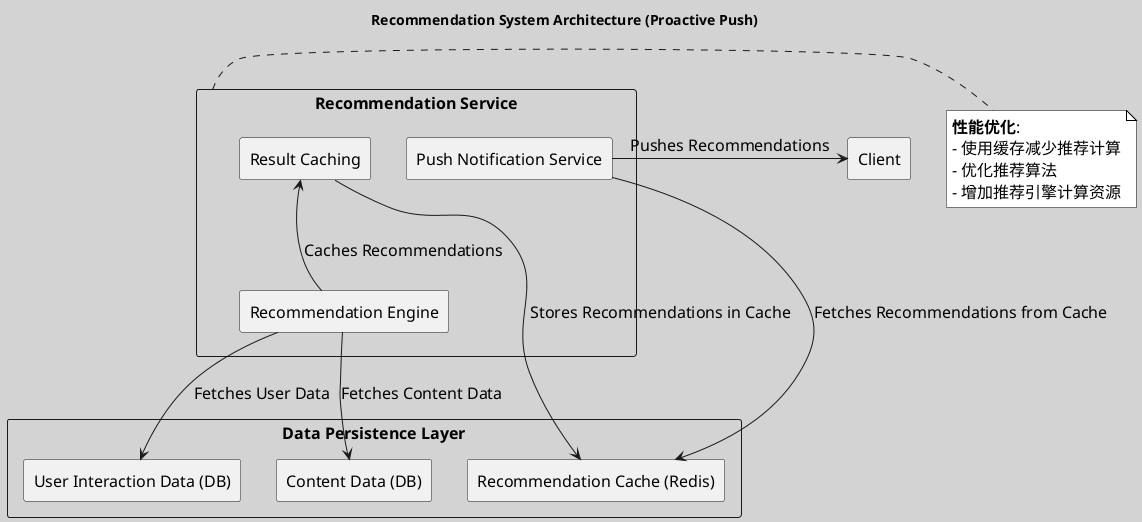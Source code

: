 @startuml

skinparam backgroundColor #D3D3D3
skinparam defaultFontName "Arial"
skinparam defaultFontSize 16
skinparam note {
    BackgroundColor #FFFFFF
    BorderColor #000000
    FontSize 16
    FontName "Arial"
}

title Recommendation System Architecture (Proactive Push)

rectangle "Client" as Client

rectangle "Recommendation Service" as RS {
    rectangle "Recommendation Engine" as RE
    rectangle "Result Caching" as RC
    rectangle "Push Notification Service" as PNS
}

rectangle "Data Persistence Layer" as DPS {
    rectangle "User Interaction Data (DB)" as UID
    rectangle "Content Data (DB)" as CD
    rectangle "Recommendation Cache (Redis)" as RCache
}

RE -down-> UID : Fetches User Data
RE -down-> CD : Fetches Content Data
RE -up-> RC : Caches Recommendations
RC -down-> RCache : Stores Recommendations in Cache
PNS -down-> RCache : Fetches Recommendations from Cache
PNS -right-> Client : Pushes Recommendations

note right of RS
  **性能优化**:
  - 使用缓存减少推荐计算
  - 优化推荐算法
  - 增加推荐引擎计算资源
end note

@enduml
